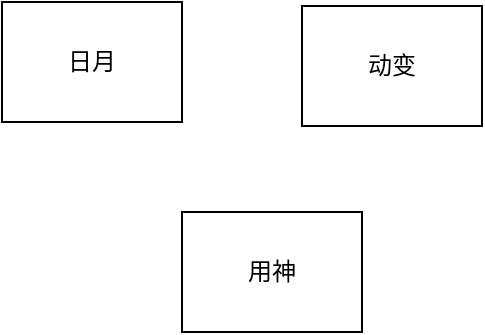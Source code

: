 <mxfile version="15.5.4" type="github">
  <diagram id="ddnYbvjZH8iKQE6XM0Kw" name="Page-1">
    <mxGraphModel dx="1412" dy="639" grid="0" gridSize="10" guides="1" tooltips="1" connect="1" arrows="1" fold="1" page="1" pageScale="1" pageWidth="827" pageHeight="1169" math="0" shadow="0">
      <root>
        <mxCell id="0" />
        <mxCell id="1" parent="0" />
        <mxCell id="QJGIojyvVfGgs2RQrmPh-1" value="用神" style="rounded=0;whiteSpace=wrap;html=1;" vertex="1" parent="1">
          <mxGeometry x="449" y="203" width="90" height="60" as="geometry" />
        </mxCell>
        <mxCell id="QJGIojyvVfGgs2RQrmPh-6" value="动变" style="rounded=0;whiteSpace=wrap;html=1;" vertex="1" parent="1">
          <mxGeometry x="509" y="100" width="90" height="60" as="geometry" />
        </mxCell>
        <mxCell id="QJGIojyvVfGgs2RQrmPh-8" value="日月" style="rounded=0;whiteSpace=wrap;html=1;" vertex="1" parent="1">
          <mxGeometry x="359" y="98" width="90" height="60" as="geometry" />
        </mxCell>
      </root>
    </mxGraphModel>
  </diagram>
</mxfile>

